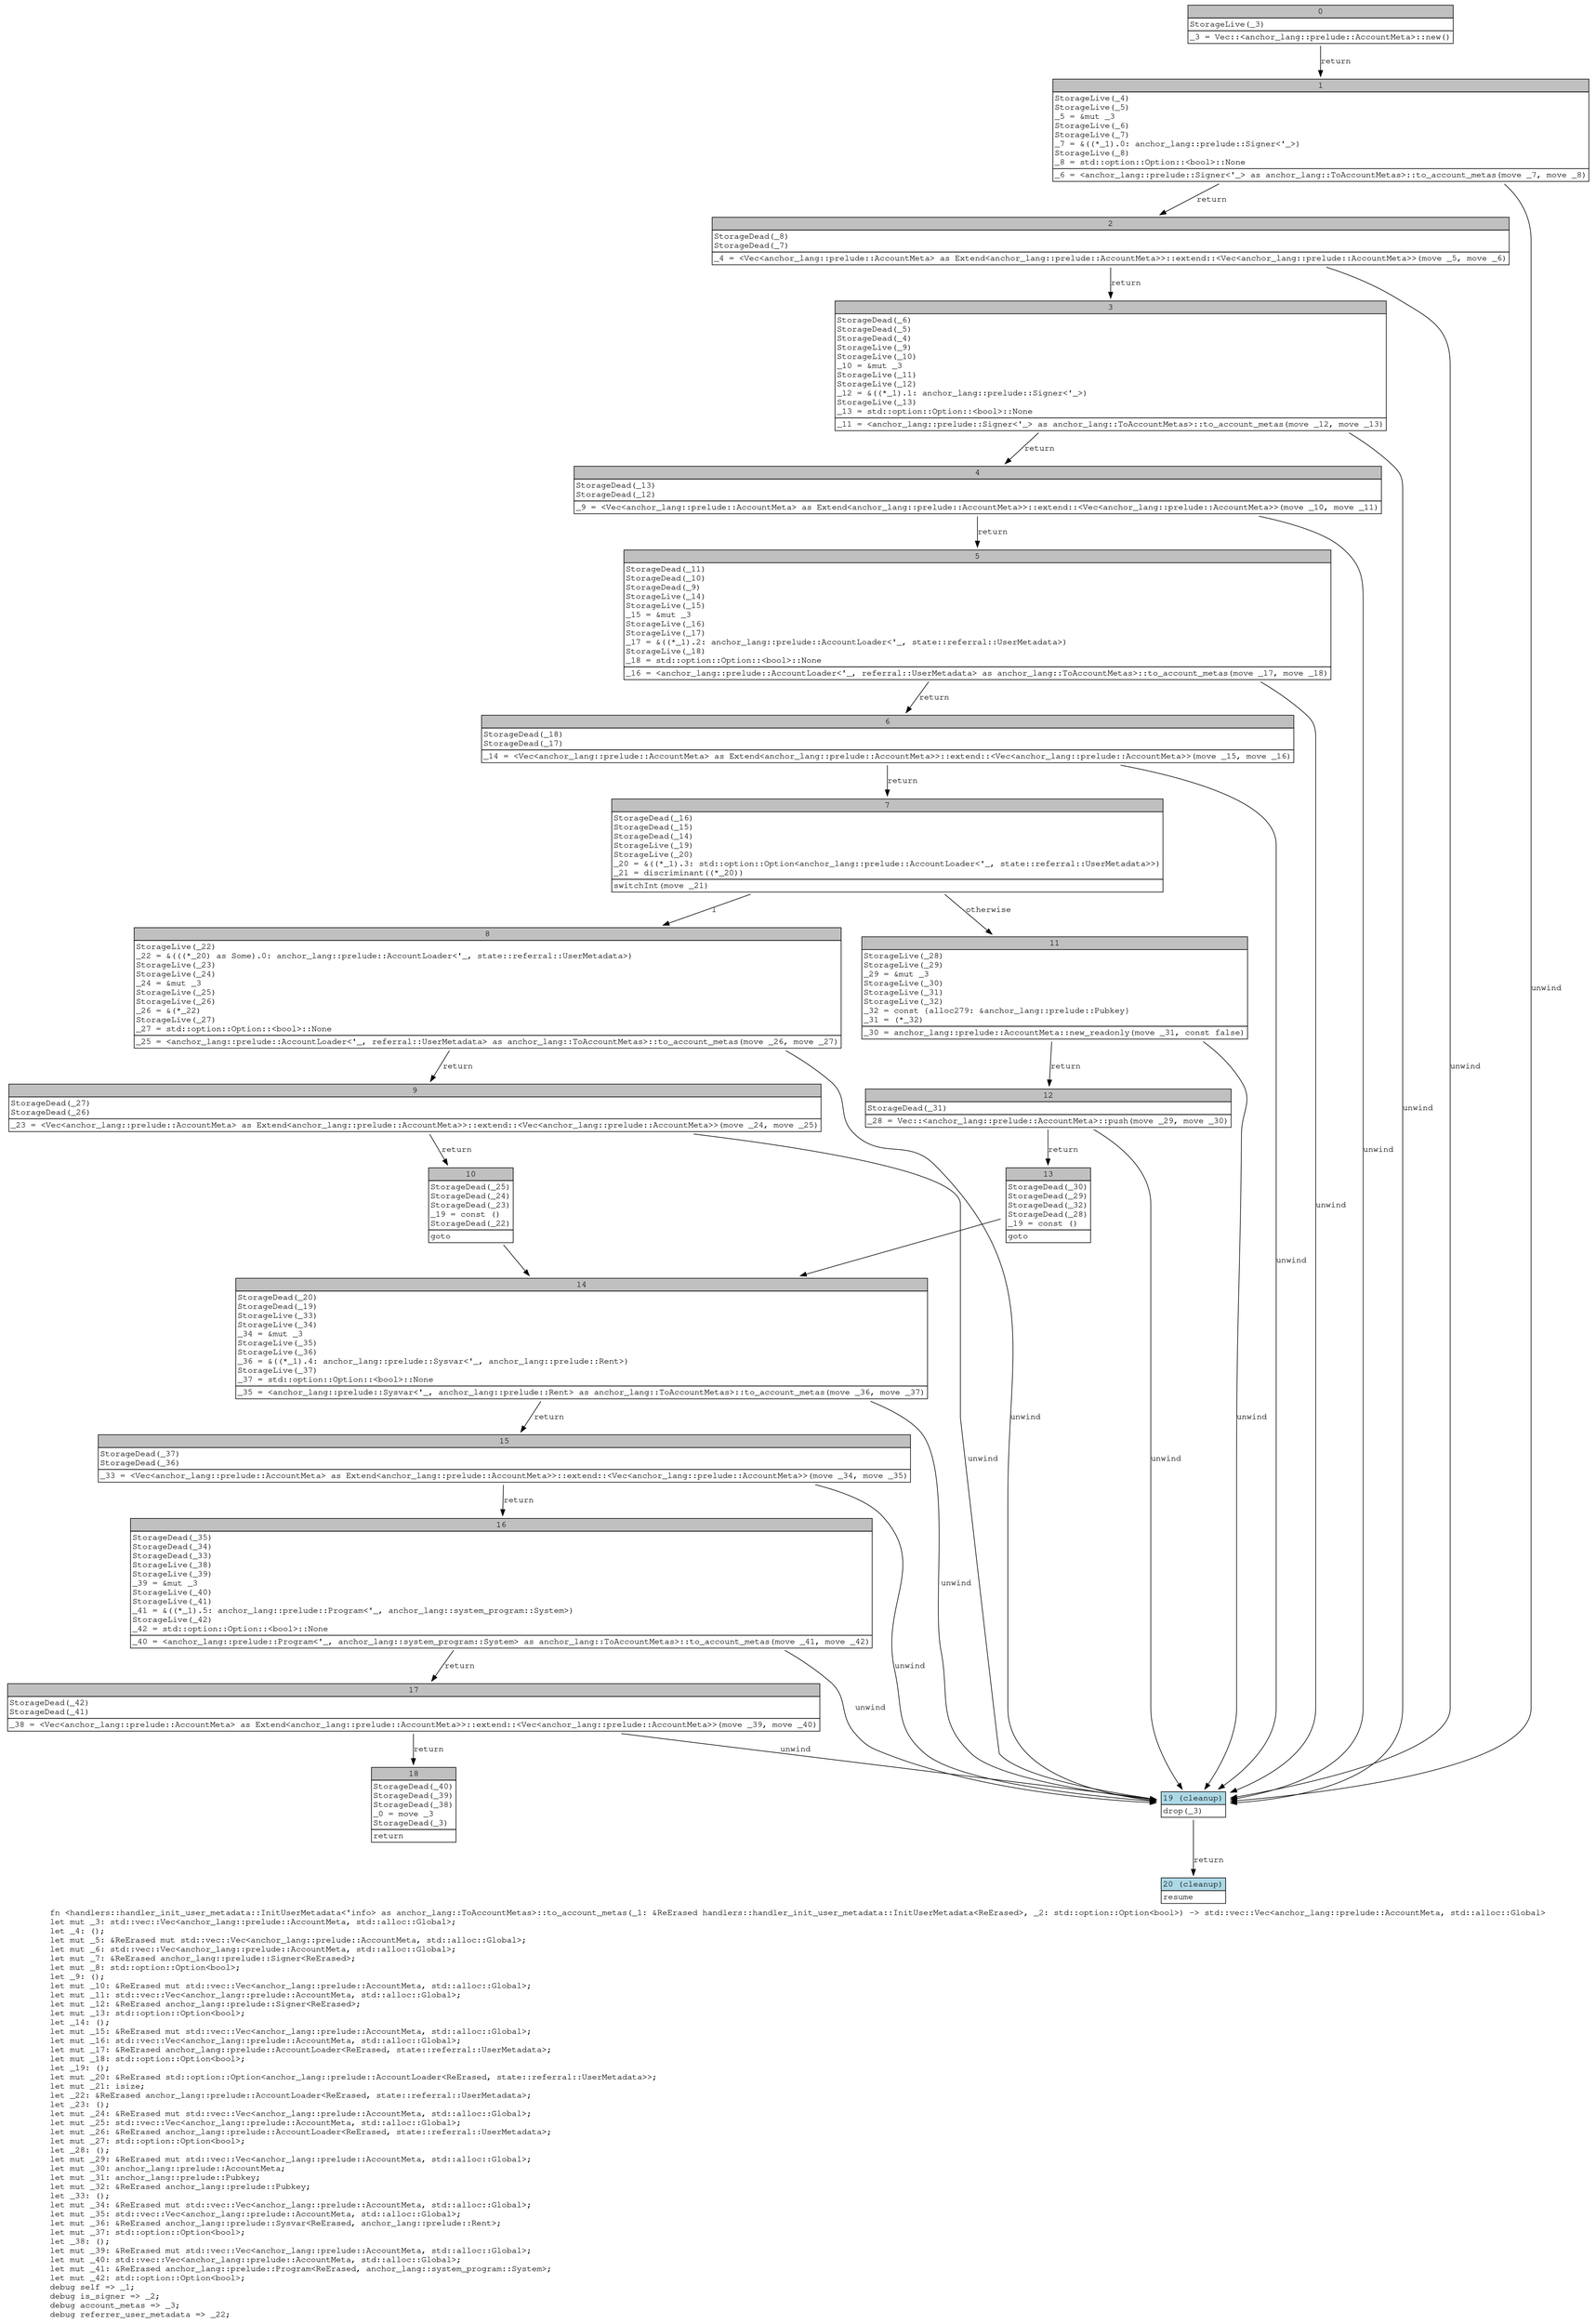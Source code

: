 digraph Mir_0_4481 {
    graph [fontname="Courier, monospace"];
    node [fontname="Courier, monospace"];
    edge [fontname="Courier, monospace"];
    label=<fn &lt;handlers::handler_init_user_metadata::InitUserMetadata&lt;'info&gt; as anchor_lang::ToAccountMetas&gt;::to_account_metas(_1: &amp;ReErased handlers::handler_init_user_metadata::InitUserMetadata&lt;ReErased&gt;, _2: std::option::Option&lt;bool&gt;) -&gt; std::vec::Vec&lt;anchor_lang::prelude::AccountMeta, std::alloc::Global&gt;<br align="left"/>let mut _3: std::vec::Vec&lt;anchor_lang::prelude::AccountMeta, std::alloc::Global&gt;;<br align="left"/>let _4: ();<br align="left"/>let mut _5: &amp;ReErased mut std::vec::Vec&lt;anchor_lang::prelude::AccountMeta, std::alloc::Global&gt;;<br align="left"/>let mut _6: std::vec::Vec&lt;anchor_lang::prelude::AccountMeta, std::alloc::Global&gt;;<br align="left"/>let mut _7: &amp;ReErased anchor_lang::prelude::Signer&lt;ReErased&gt;;<br align="left"/>let mut _8: std::option::Option&lt;bool&gt;;<br align="left"/>let _9: ();<br align="left"/>let mut _10: &amp;ReErased mut std::vec::Vec&lt;anchor_lang::prelude::AccountMeta, std::alloc::Global&gt;;<br align="left"/>let mut _11: std::vec::Vec&lt;anchor_lang::prelude::AccountMeta, std::alloc::Global&gt;;<br align="left"/>let mut _12: &amp;ReErased anchor_lang::prelude::Signer&lt;ReErased&gt;;<br align="left"/>let mut _13: std::option::Option&lt;bool&gt;;<br align="left"/>let _14: ();<br align="left"/>let mut _15: &amp;ReErased mut std::vec::Vec&lt;anchor_lang::prelude::AccountMeta, std::alloc::Global&gt;;<br align="left"/>let mut _16: std::vec::Vec&lt;anchor_lang::prelude::AccountMeta, std::alloc::Global&gt;;<br align="left"/>let mut _17: &amp;ReErased anchor_lang::prelude::AccountLoader&lt;ReErased, state::referral::UserMetadata&gt;;<br align="left"/>let mut _18: std::option::Option&lt;bool&gt;;<br align="left"/>let _19: ();<br align="left"/>let mut _20: &amp;ReErased std::option::Option&lt;anchor_lang::prelude::AccountLoader&lt;ReErased, state::referral::UserMetadata&gt;&gt;;<br align="left"/>let mut _21: isize;<br align="left"/>let _22: &amp;ReErased anchor_lang::prelude::AccountLoader&lt;ReErased, state::referral::UserMetadata&gt;;<br align="left"/>let _23: ();<br align="left"/>let mut _24: &amp;ReErased mut std::vec::Vec&lt;anchor_lang::prelude::AccountMeta, std::alloc::Global&gt;;<br align="left"/>let mut _25: std::vec::Vec&lt;anchor_lang::prelude::AccountMeta, std::alloc::Global&gt;;<br align="left"/>let mut _26: &amp;ReErased anchor_lang::prelude::AccountLoader&lt;ReErased, state::referral::UserMetadata&gt;;<br align="left"/>let mut _27: std::option::Option&lt;bool&gt;;<br align="left"/>let _28: ();<br align="left"/>let mut _29: &amp;ReErased mut std::vec::Vec&lt;anchor_lang::prelude::AccountMeta, std::alloc::Global&gt;;<br align="left"/>let mut _30: anchor_lang::prelude::AccountMeta;<br align="left"/>let mut _31: anchor_lang::prelude::Pubkey;<br align="left"/>let mut _32: &amp;ReErased anchor_lang::prelude::Pubkey;<br align="left"/>let _33: ();<br align="left"/>let mut _34: &amp;ReErased mut std::vec::Vec&lt;anchor_lang::prelude::AccountMeta, std::alloc::Global&gt;;<br align="left"/>let mut _35: std::vec::Vec&lt;anchor_lang::prelude::AccountMeta, std::alloc::Global&gt;;<br align="left"/>let mut _36: &amp;ReErased anchor_lang::prelude::Sysvar&lt;ReErased, anchor_lang::prelude::Rent&gt;;<br align="left"/>let mut _37: std::option::Option&lt;bool&gt;;<br align="left"/>let _38: ();<br align="left"/>let mut _39: &amp;ReErased mut std::vec::Vec&lt;anchor_lang::prelude::AccountMeta, std::alloc::Global&gt;;<br align="left"/>let mut _40: std::vec::Vec&lt;anchor_lang::prelude::AccountMeta, std::alloc::Global&gt;;<br align="left"/>let mut _41: &amp;ReErased anchor_lang::prelude::Program&lt;ReErased, anchor_lang::system_program::System&gt;;<br align="left"/>let mut _42: std::option::Option&lt;bool&gt;;<br align="left"/>debug self =&gt; _1;<br align="left"/>debug is_signer =&gt; _2;<br align="left"/>debug account_metas =&gt; _3;<br align="left"/>debug referrer_user_metadata =&gt; _22;<br align="left"/>>;
    bb0__0_4481 [shape="none", label=<<table border="0" cellborder="1" cellspacing="0"><tr><td bgcolor="gray" align="center" colspan="1">0</td></tr><tr><td align="left" balign="left">StorageLive(_3)<br/></td></tr><tr><td align="left">_3 = Vec::&lt;anchor_lang::prelude::AccountMeta&gt;::new()</td></tr></table>>];
    bb1__0_4481 [shape="none", label=<<table border="0" cellborder="1" cellspacing="0"><tr><td bgcolor="gray" align="center" colspan="1">1</td></tr><tr><td align="left" balign="left">StorageLive(_4)<br/>StorageLive(_5)<br/>_5 = &amp;mut _3<br/>StorageLive(_6)<br/>StorageLive(_7)<br/>_7 = &amp;((*_1).0: anchor_lang::prelude::Signer&lt;'_&gt;)<br/>StorageLive(_8)<br/>_8 = std::option::Option::&lt;bool&gt;::None<br/></td></tr><tr><td align="left">_6 = &lt;anchor_lang::prelude::Signer&lt;'_&gt; as anchor_lang::ToAccountMetas&gt;::to_account_metas(move _7, move _8)</td></tr></table>>];
    bb2__0_4481 [shape="none", label=<<table border="0" cellborder="1" cellspacing="0"><tr><td bgcolor="gray" align="center" colspan="1">2</td></tr><tr><td align="left" balign="left">StorageDead(_8)<br/>StorageDead(_7)<br/></td></tr><tr><td align="left">_4 = &lt;Vec&lt;anchor_lang::prelude::AccountMeta&gt; as Extend&lt;anchor_lang::prelude::AccountMeta&gt;&gt;::extend::&lt;Vec&lt;anchor_lang::prelude::AccountMeta&gt;&gt;(move _5, move _6)</td></tr></table>>];
    bb3__0_4481 [shape="none", label=<<table border="0" cellborder="1" cellspacing="0"><tr><td bgcolor="gray" align="center" colspan="1">3</td></tr><tr><td align="left" balign="left">StorageDead(_6)<br/>StorageDead(_5)<br/>StorageDead(_4)<br/>StorageLive(_9)<br/>StorageLive(_10)<br/>_10 = &amp;mut _3<br/>StorageLive(_11)<br/>StorageLive(_12)<br/>_12 = &amp;((*_1).1: anchor_lang::prelude::Signer&lt;'_&gt;)<br/>StorageLive(_13)<br/>_13 = std::option::Option::&lt;bool&gt;::None<br/></td></tr><tr><td align="left">_11 = &lt;anchor_lang::prelude::Signer&lt;'_&gt; as anchor_lang::ToAccountMetas&gt;::to_account_metas(move _12, move _13)</td></tr></table>>];
    bb4__0_4481 [shape="none", label=<<table border="0" cellborder="1" cellspacing="0"><tr><td bgcolor="gray" align="center" colspan="1">4</td></tr><tr><td align="left" balign="left">StorageDead(_13)<br/>StorageDead(_12)<br/></td></tr><tr><td align="left">_9 = &lt;Vec&lt;anchor_lang::prelude::AccountMeta&gt; as Extend&lt;anchor_lang::prelude::AccountMeta&gt;&gt;::extend::&lt;Vec&lt;anchor_lang::prelude::AccountMeta&gt;&gt;(move _10, move _11)</td></tr></table>>];
    bb5__0_4481 [shape="none", label=<<table border="0" cellborder="1" cellspacing="0"><tr><td bgcolor="gray" align="center" colspan="1">5</td></tr><tr><td align="left" balign="left">StorageDead(_11)<br/>StorageDead(_10)<br/>StorageDead(_9)<br/>StorageLive(_14)<br/>StorageLive(_15)<br/>_15 = &amp;mut _3<br/>StorageLive(_16)<br/>StorageLive(_17)<br/>_17 = &amp;((*_1).2: anchor_lang::prelude::AccountLoader&lt;'_, state::referral::UserMetadata&gt;)<br/>StorageLive(_18)<br/>_18 = std::option::Option::&lt;bool&gt;::None<br/></td></tr><tr><td align="left">_16 = &lt;anchor_lang::prelude::AccountLoader&lt;'_, referral::UserMetadata&gt; as anchor_lang::ToAccountMetas&gt;::to_account_metas(move _17, move _18)</td></tr></table>>];
    bb6__0_4481 [shape="none", label=<<table border="0" cellborder="1" cellspacing="0"><tr><td bgcolor="gray" align="center" colspan="1">6</td></tr><tr><td align="left" balign="left">StorageDead(_18)<br/>StorageDead(_17)<br/></td></tr><tr><td align="left">_14 = &lt;Vec&lt;anchor_lang::prelude::AccountMeta&gt; as Extend&lt;anchor_lang::prelude::AccountMeta&gt;&gt;::extend::&lt;Vec&lt;anchor_lang::prelude::AccountMeta&gt;&gt;(move _15, move _16)</td></tr></table>>];
    bb7__0_4481 [shape="none", label=<<table border="0" cellborder="1" cellspacing="0"><tr><td bgcolor="gray" align="center" colspan="1">7</td></tr><tr><td align="left" balign="left">StorageDead(_16)<br/>StorageDead(_15)<br/>StorageDead(_14)<br/>StorageLive(_19)<br/>StorageLive(_20)<br/>_20 = &amp;((*_1).3: std::option::Option&lt;anchor_lang::prelude::AccountLoader&lt;'_, state::referral::UserMetadata&gt;&gt;)<br/>_21 = discriminant((*_20))<br/></td></tr><tr><td align="left">switchInt(move _21)</td></tr></table>>];
    bb8__0_4481 [shape="none", label=<<table border="0" cellborder="1" cellspacing="0"><tr><td bgcolor="gray" align="center" colspan="1">8</td></tr><tr><td align="left" balign="left">StorageLive(_22)<br/>_22 = &amp;(((*_20) as Some).0: anchor_lang::prelude::AccountLoader&lt;'_, state::referral::UserMetadata&gt;)<br/>StorageLive(_23)<br/>StorageLive(_24)<br/>_24 = &amp;mut _3<br/>StorageLive(_25)<br/>StorageLive(_26)<br/>_26 = &amp;(*_22)<br/>StorageLive(_27)<br/>_27 = std::option::Option::&lt;bool&gt;::None<br/></td></tr><tr><td align="left">_25 = &lt;anchor_lang::prelude::AccountLoader&lt;'_, referral::UserMetadata&gt; as anchor_lang::ToAccountMetas&gt;::to_account_metas(move _26, move _27)</td></tr></table>>];
    bb9__0_4481 [shape="none", label=<<table border="0" cellborder="1" cellspacing="0"><tr><td bgcolor="gray" align="center" colspan="1">9</td></tr><tr><td align="left" balign="left">StorageDead(_27)<br/>StorageDead(_26)<br/></td></tr><tr><td align="left">_23 = &lt;Vec&lt;anchor_lang::prelude::AccountMeta&gt; as Extend&lt;anchor_lang::prelude::AccountMeta&gt;&gt;::extend::&lt;Vec&lt;anchor_lang::prelude::AccountMeta&gt;&gt;(move _24, move _25)</td></tr></table>>];
    bb10__0_4481 [shape="none", label=<<table border="0" cellborder="1" cellspacing="0"><tr><td bgcolor="gray" align="center" colspan="1">10</td></tr><tr><td align="left" balign="left">StorageDead(_25)<br/>StorageDead(_24)<br/>StorageDead(_23)<br/>_19 = const ()<br/>StorageDead(_22)<br/></td></tr><tr><td align="left">goto</td></tr></table>>];
    bb11__0_4481 [shape="none", label=<<table border="0" cellborder="1" cellspacing="0"><tr><td bgcolor="gray" align="center" colspan="1">11</td></tr><tr><td align="left" balign="left">StorageLive(_28)<br/>StorageLive(_29)<br/>_29 = &amp;mut _3<br/>StorageLive(_30)<br/>StorageLive(_31)<br/>StorageLive(_32)<br/>_32 = const {alloc279: &amp;anchor_lang::prelude::Pubkey}<br/>_31 = (*_32)<br/></td></tr><tr><td align="left">_30 = anchor_lang::prelude::AccountMeta::new_readonly(move _31, const false)</td></tr></table>>];
    bb12__0_4481 [shape="none", label=<<table border="0" cellborder="1" cellspacing="0"><tr><td bgcolor="gray" align="center" colspan="1">12</td></tr><tr><td align="left" balign="left">StorageDead(_31)<br/></td></tr><tr><td align="left">_28 = Vec::&lt;anchor_lang::prelude::AccountMeta&gt;::push(move _29, move _30)</td></tr></table>>];
    bb13__0_4481 [shape="none", label=<<table border="0" cellborder="1" cellspacing="0"><tr><td bgcolor="gray" align="center" colspan="1">13</td></tr><tr><td align="left" balign="left">StorageDead(_30)<br/>StorageDead(_29)<br/>StorageDead(_32)<br/>StorageDead(_28)<br/>_19 = const ()<br/></td></tr><tr><td align="left">goto</td></tr></table>>];
    bb14__0_4481 [shape="none", label=<<table border="0" cellborder="1" cellspacing="0"><tr><td bgcolor="gray" align="center" colspan="1">14</td></tr><tr><td align="left" balign="left">StorageDead(_20)<br/>StorageDead(_19)<br/>StorageLive(_33)<br/>StorageLive(_34)<br/>_34 = &amp;mut _3<br/>StorageLive(_35)<br/>StorageLive(_36)<br/>_36 = &amp;((*_1).4: anchor_lang::prelude::Sysvar&lt;'_, anchor_lang::prelude::Rent&gt;)<br/>StorageLive(_37)<br/>_37 = std::option::Option::&lt;bool&gt;::None<br/></td></tr><tr><td align="left">_35 = &lt;anchor_lang::prelude::Sysvar&lt;'_, anchor_lang::prelude::Rent&gt; as anchor_lang::ToAccountMetas&gt;::to_account_metas(move _36, move _37)</td></tr></table>>];
    bb15__0_4481 [shape="none", label=<<table border="0" cellborder="1" cellspacing="0"><tr><td bgcolor="gray" align="center" colspan="1">15</td></tr><tr><td align="left" balign="left">StorageDead(_37)<br/>StorageDead(_36)<br/></td></tr><tr><td align="left">_33 = &lt;Vec&lt;anchor_lang::prelude::AccountMeta&gt; as Extend&lt;anchor_lang::prelude::AccountMeta&gt;&gt;::extend::&lt;Vec&lt;anchor_lang::prelude::AccountMeta&gt;&gt;(move _34, move _35)</td></tr></table>>];
    bb16__0_4481 [shape="none", label=<<table border="0" cellborder="1" cellspacing="0"><tr><td bgcolor="gray" align="center" colspan="1">16</td></tr><tr><td align="left" balign="left">StorageDead(_35)<br/>StorageDead(_34)<br/>StorageDead(_33)<br/>StorageLive(_38)<br/>StorageLive(_39)<br/>_39 = &amp;mut _3<br/>StorageLive(_40)<br/>StorageLive(_41)<br/>_41 = &amp;((*_1).5: anchor_lang::prelude::Program&lt;'_, anchor_lang::system_program::System&gt;)<br/>StorageLive(_42)<br/>_42 = std::option::Option::&lt;bool&gt;::None<br/></td></tr><tr><td align="left">_40 = &lt;anchor_lang::prelude::Program&lt;'_, anchor_lang::system_program::System&gt; as anchor_lang::ToAccountMetas&gt;::to_account_metas(move _41, move _42)</td></tr></table>>];
    bb17__0_4481 [shape="none", label=<<table border="0" cellborder="1" cellspacing="0"><tr><td bgcolor="gray" align="center" colspan="1">17</td></tr><tr><td align="left" balign="left">StorageDead(_42)<br/>StorageDead(_41)<br/></td></tr><tr><td align="left">_38 = &lt;Vec&lt;anchor_lang::prelude::AccountMeta&gt; as Extend&lt;anchor_lang::prelude::AccountMeta&gt;&gt;::extend::&lt;Vec&lt;anchor_lang::prelude::AccountMeta&gt;&gt;(move _39, move _40)</td></tr></table>>];
    bb18__0_4481 [shape="none", label=<<table border="0" cellborder="1" cellspacing="0"><tr><td bgcolor="gray" align="center" colspan="1">18</td></tr><tr><td align="left" balign="left">StorageDead(_40)<br/>StorageDead(_39)<br/>StorageDead(_38)<br/>_0 = move _3<br/>StorageDead(_3)<br/></td></tr><tr><td align="left">return</td></tr></table>>];
    bb19__0_4481 [shape="none", label=<<table border="0" cellborder="1" cellspacing="0"><tr><td bgcolor="lightblue" align="center" colspan="1">19 (cleanup)</td></tr><tr><td align="left">drop(_3)</td></tr></table>>];
    bb20__0_4481 [shape="none", label=<<table border="0" cellborder="1" cellspacing="0"><tr><td bgcolor="lightblue" align="center" colspan="1">20 (cleanup)</td></tr><tr><td align="left">resume</td></tr></table>>];
    bb0__0_4481 -> bb1__0_4481 [label="return"];
    bb1__0_4481 -> bb2__0_4481 [label="return"];
    bb1__0_4481 -> bb19__0_4481 [label="unwind"];
    bb2__0_4481 -> bb3__0_4481 [label="return"];
    bb2__0_4481 -> bb19__0_4481 [label="unwind"];
    bb3__0_4481 -> bb4__0_4481 [label="return"];
    bb3__0_4481 -> bb19__0_4481 [label="unwind"];
    bb4__0_4481 -> bb5__0_4481 [label="return"];
    bb4__0_4481 -> bb19__0_4481 [label="unwind"];
    bb5__0_4481 -> bb6__0_4481 [label="return"];
    bb5__0_4481 -> bb19__0_4481 [label="unwind"];
    bb6__0_4481 -> bb7__0_4481 [label="return"];
    bb6__0_4481 -> bb19__0_4481 [label="unwind"];
    bb7__0_4481 -> bb8__0_4481 [label="1"];
    bb7__0_4481 -> bb11__0_4481 [label="otherwise"];
    bb8__0_4481 -> bb9__0_4481 [label="return"];
    bb8__0_4481 -> bb19__0_4481 [label="unwind"];
    bb9__0_4481 -> bb10__0_4481 [label="return"];
    bb9__0_4481 -> bb19__0_4481 [label="unwind"];
    bb10__0_4481 -> bb14__0_4481 [label=""];
    bb11__0_4481 -> bb12__0_4481 [label="return"];
    bb11__0_4481 -> bb19__0_4481 [label="unwind"];
    bb12__0_4481 -> bb13__0_4481 [label="return"];
    bb12__0_4481 -> bb19__0_4481 [label="unwind"];
    bb13__0_4481 -> bb14__0_4481 [label=""];
    bb14__0_4481 -> bb15__0_4481 [label="return"];
    bb14__0_4481 -> bb19__0_4481 [label="unwind"];
    bb15__0_4481 -> bb16__0_4481 [label="return"];
    bb15__0_4481 -> bb19__0_4481 [label="unwind"];
    bb16__0_4481 -> bb17__0_4481 [label="return"];
    bb16__0_4481 -> bb19__0_4481 [label="unwind"];
    bb17__0_4481 -> bb18__0_4481 [label="return"];
    bb17__0_4481 -> bb19__0_4481 [label="unwind"];
    bb19__0_4481 -> bb20__0_4481 [label="return"];
}
